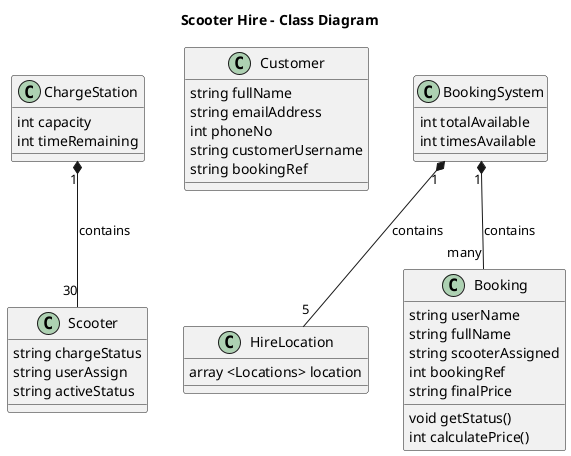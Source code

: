 @startuml

title Scooter Hire - Class Diagram


class Scooter {
    string chargeStatus
    string userAssign
    string activeStatus
}
class Customer {
    string fullName
    string emailAddress
    int phoneNo
    string customerUsername
    string bookingRef
    
}
class ChargeStation {
    int capacity
    int timeRemaining
}
class HireLocation {
    array <Locations> location
}

class BookingSystem {
    int totalAvailable
    int timesAvailable
}    

class Booking {
    string userName
    string fullName
    string scooterAssigned
    int bookingRef
    string finalPrice 
    void getStatus()
    int calculatePrice()
}
BookingSystem "1" *-- "many" Booking : contains
BookingSystem "1" *-- "5" HireLocation: contains
ChargeStation "1" *-- "30" Scooter: contains
@enduml